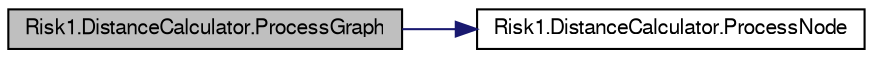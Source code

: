 digraph G
{
  bgcolor="transparent";
  edge [fontname="FreeSans",fontsize="10",labelfontname="FreeSans",labelfontsize="10"];
  node [fontname="FreeSans",fontsize="10",shape=record];
  rankdir="LR";
  Node1 [label="Risk1.DistanceCalculator.ProcessGraph",height=0.2,width=0.4,color="black", fillcolor="grey75", style="filled" fontcolor="black"];
  Node1 -> Node2 [color="midnightblue",fontsize="10",style="solid",fontname="FreeSans"];
  Node2 [label="Risk1.DistanceCalculator.ProcessNode",height=0.2,width=0.4,color="black",URL="$classRisk1_1_1DistanceCalculator.html#a5fd00755fc8c19babae9cbac289d4372"];
}
